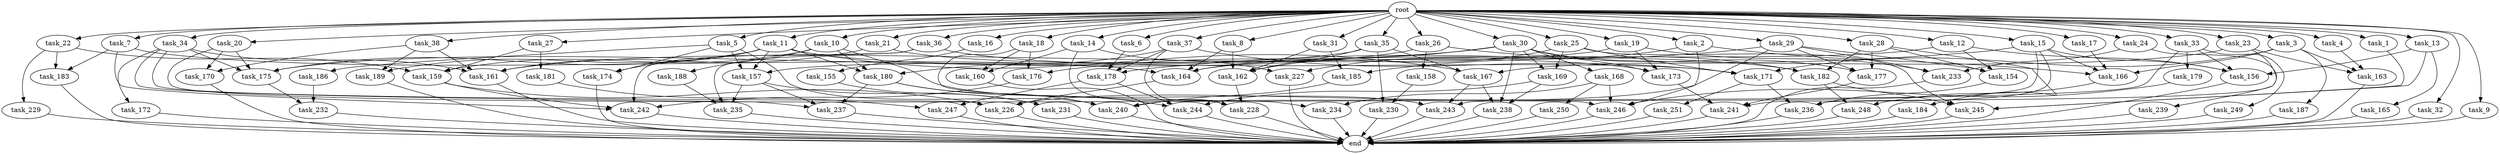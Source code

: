 digraph G {
  task_12 [size="2.048000"];
  task_160 [size="2010044694.528000"];
  task_36 [size="2.048000"];
  task_180 [size="3109556322.304000"];
  task_19 [size="2.048000"];
  task_249 [size="1391569403.904000"];
  root [size="0.000000"];
  task_10 [size="2.048000"];
  task_168 [size="68719476.736000"];
  task_18 [size="2.048000"];
  task_1 [size="2.048000"];
  task_189 [size="2010044694.528000"];
  task_183 [size="1546188226.560000"];
  task_161 [size="3332894621.696000"];
  task_4 [size="2.048000"];
  task_154 [size="1700807049.216000"];
  task_33 [size="2.048000"];
  task_235 [size="2405181685.760000"];
  task_234 [size="1546188226.560000"];
  task_8 [size="2.048000"];
  task_15 [size="2.048000"];
  task_5 [size="2.048000"];
  end [size="0.000000"];
  task_228 [size="1305670057.984000"];
  task_27 [size="2.048000"];
  task_246 [size="4363686772.736000"];
  task_167 [size="2851858284.544000"];
  task_14 [size="2.048000"];
  task_21 [size="2.048000"];
  task_38 [size="2.048000"];
  task_241 [size="2559800508.416000"];
  task_16 [size="2.048000"];
  task_7 [size="2.048000"];
  task_242 [size="3401614098.432000"];
  task_227 [size="2336462209.024000"];
  task_26 [size="2.048000"];
  task_177 [size="1340029796.352000"];
  task_239 [size="274877906.944000"];
  task_158 [size="274877906.944000"];
  task_176 [size="1460288880.640000"];
  task_30 [size="2.048000"];
  task_245 [size="2765958938.624000"];
  task_172 [size="1717986918.400000"];
  task_164 [size="4930622455.808001"];
  task_226 [size="3470333575.168000"];
  task_174 [size="1666447310.848000"];
  task_171 [size="2834678415.360000"];
  task_165 [size="274877906.944000"];
  task_179 [size="1391569403.904000"];
  task_182 [size="2095944040.448000"];
  task_237 [size="3435973836.800000"];
  task_231 [size="2010044694.528000"];
  task_17 [size="2.048000"];
  task_169 [size="1786706395.136000"];
  task_166 [size="3968549781.504000"];
  task_31 [size="2.048000"];
  task_170 [size="2010044694.528000"];
  task_159 [size="2972117368.832000"];
  task_35 [size="2.048000"];
  task_3 [size="2.048000"];
  task_187 [size="429496729.600000"];
  task_247 [size="1168231104.512000"];
  task_230 [size="1116691496.960000"];
  task_181 [size="1717986918.400000"];
  task_162 [size="2456721293.312000"];
  task_232 [size="893353197.568000"];
  task_184 [size="429496729.600000"];
  task_22 [size="2.048000"];
  task_2 [size="2.048000"];
  task_29 [size="2.048000"];
  task_244 [size="1443109011.456000"];
  task_28 [size="2.048000"];
  task_229 [size="154618822.656000"];
  task_163 [size="2439541424.128000"];
  task_175 [size="4776003633.152000"];
  task_233 [size="1271310319.616000"];
  task_23 [size="2.048000"];
  task_25 [size="2.048000"];
  task_6 [size="2.048000"];
  task_32 [size="2.048000"];
  task_188 [size="1099511627.776000"];
  task_250 [size="154618822.656000"];
  task_20 [size="2.048000"];
  task_243 [size="2559800508.416000"];
  task_238 [size="412316860.416000"];
  task_9 [size="2.048000"];
  task_37 [size="2.048000"];
  task_236 [size="1872605741.056000"];
  task_155 [size="274877906.944000"];
  task_248 [size="2336462209.024000"];
  task_185 [size="996432412.672000"];
  task_156 [size="3487513444.352000"];
  task_186 [size="274877906.944000"];
  task_34 [size="2.048000"];
  task_240 [size="3195455668.224000"];
  task_173 [size="1065151889.408000"];
  task_157 [size="2508260900.864000"];
  task_178 [size="2439541424.128000"];
  task_13 [size="2.048000"];
  task_251 [size="154618822.656000"];
  task_24 [size="2.048000"];
  task_11 [size="2.048000"];

  task_12 -> task_156 [size="209715200.000000"];
  task_12 -> task_154 [size="209715200.000000"];
  task_12 -> task_164 [size="209715200.000000"];
  task_160 -> end [size="1.000000"];
  task_36 -> task_235 [size="33554432.000000"];
  task_36 -> task_242 [size="33554432.000000"];
  task_36 -> task_171 [size="33554432.000000"];
  task_180 -> task_240 [size="536870912.000000"];
  task_180 -> task_244 [size="536870912.000000"];
  task_180 -> task_237 [size="536870912.000000"];
  task_19 -> task_161 [size="75497472.000000"];
  task_19 -> task_173 [size="75497472.000000"];
  task_19 -> task_233 [size="75497472.000000"];
  task_249 -> end [size="1.000000"];
  root -> task_12 [size="1.000000"];
  root -> task_35 [size="1.000000"];
  root -> task_14 [size="1.000000"];
  root -> task_36 [size="1.000000"];
  root -> task_37 [size="1.000000"];
  root -> task_6 [size="1.000000"];
  root -> task_32 [size="1.000000"];
  root -> task_38 [size="1.000000"];
  root -> task_19 [size="1.000000"];
  root -> task_20 [size="1.000000"];
  root -> task_16 [size="1.000000"];
  root -> task_9 [size="1.000000"];
  root -> task_31 [size="1.000000"];
  root -> task_10 [size="1.000000"];
  root -> task_1 [size="1.000000"];
  root -> task_18 [size="1.000000"];
  root -> task_5 [size="1.000000"];
  root -> task_2 [size="1.000000"];
  root -> task_4 [size="1.000000"];
  root -> task_27 [size="1.000000"];
  root -> task_11 [size="1.000000"];
  root -> task_23 [size="1.000000"];
  root -> task_3 [size="1.000000"];
  root -> task_26 [size="1.000000"];
  root -> task_7 [size="1.000000"];
  root -> task_34 [size="1.000000"];
  root -> task_17 [size="1.000000"];
  root -> task_33 [size="1.000000"];
  root -> task_15 [size="1.000000"];
  root -> task_22 [size="1.000000"];
  root -> task_29 [size="1.000000"];
  root -> task_8 [size="1.000000"];
  root -> task_30 [size="1.000000"];
  root -> task_13 [size="1.000000"];
  root -> task_25 [size="1.000000"];
  root -> task_24 [size="1.000000"];
  root -> task_21 [size="1.000000"];
  root -> task_28 [size="1.000000"];
  task_10 -> task_180 [size="536870912.000000"];
  task_10 -> task_243 [size="536870912.000000"];
  task_10 -> task_159 [size="536870912.000000"];
  task_10 -> task_188 [size="536870912.000000"];
  task_168 -> task_250 [size="75497472.000000"];
  task_168 -> task_234 [size="75497472.000000"];
  task_168 -> task_246 [size="75497472.000000"];
  task_18 -> task_234 [size="679477248.000000"];
  task_18 -> task_160 [size="679477248.000000"];
  task_18 -> task_176 [size="679477248.000000"];
  task_1 -> task_245 [size="75497472.000000"];
  task_189 -> end [size="1.000000"];
  task_183 -> end [size="1.000000"];
  task_161 -> end [size="1.000000"];
  task_4 -> task_163 [size="679477248.000000"];
  task_154 -> task_236 [size="536870912.000000"];
  task_33 -> task_156 [size="679477248.000000"];
  task_33 -> task_240 [size="679477248.000000"];
  task_33 -> task_179 [size="679477248.000000"];
  task_33 -> task_249 [size="679477248.000000"];
  task_235 -> end [size="1.000000"];
  task_234 -> end [size="1.000000"];
  task_8 -> task_162 [size="679477248.000000"];
  task_8 -> task_164 [size="679477248.000000"];
  task_15 -> task_156 [size="679477248.000000"];
  task_15 -> task_166 [size="679477248.000000"];
  task_15 -> task_241 [size="679477248.000000"];
  task_15 -> task_243 [size="679477248.000000"];
  task_15 -> task_178 [size="679477248.000000"];
  task_5 -> task_240 [size="134217728.000000"];
  task_5 -> task_157 [size="134217728.000000"];
  task_5 -> task_174 [size="134217728.000000"];
  task_5 -> task_186 [size="134217728.000000"];
  task_228 -> end [size="1.000000"];
  task_27 -> task_159 [size="838860800.000000"];
  task_27 -> task_181 [size="838860800.000000"];
  task_246 -> end [size="1.000000"];
  task_167 -> task_243 [size="33554432.000000"];
  task_167 -> task_238 [size="33554432.000000"];
  task_14 -> task_227 [size="301989888.000000"];
  task_14 -> task_160 [size="301989888.000000"];
  task_14 -> task_228 [size="301989888.000000"];
  task_21 -> task_161 [size="411041792.000000"];
  task_21 -> task_173 [size="411041792.000000"];
  task_38 -> task_170 [size="301989888.000000"];
  task_38 -> task_161 [size="301989888.000000"];
  task_38 -> task_189 [size="301989888.000000"];
  task_241 -> end [size="1.000000"];
  task_16 -> task_155 [size="134217728.000000"];
  task_7 -> task_183 [size="679477248.000000"];
  task_7 -> task_242 [size="679477248.000000"];
  task_7 -> task_164 [size="679477248.000000"];
  task_242 -> end [size="1.000000"];
  task_227 -> end [size="1.000000"];
  task_26 -> task_158 [size="134217728.000000"];
  task_26 -> task_175 [size="134217728.000000"];
  task_26 -> task_182 [size="134217728.000000"];
  task_177 -> task_241 [size="536870912.000000"];
  task_239 -> end [size="1.000000"];
  task_158 -> task_230 [size="134217728.000000"];
  task_176 -> task_242 [size="536870912.000000"];
  task_30 -> task_162 [size="33554432.000000"];
  task_30 -> task_169 [size="33554432.000000"];
  task_30 -> task_173 [size="33554432.000000"];
  task_30 -> task_238 [size="33554432.000000"];
  task_30 -> task_177 [size="33554432.000000"];
  task_30 -> task_168 [size="33554432.000000"];
  task_30 -> task_176 [size="33554432.000000"];
  task_245 -> end [size="1.000000"];
  task_172 -> end [size="1.000000"];
  task_164 -> task_226 [size="33554432.000000"];
  task_226 -> end [size="1.000000"];
  task_174 -> end [size="1.000000"];
  task_171 -> task_236 [size="75497472.000000"];
  task_171 -> task_251 [size="75497472.000000"];
  task_165 -> end [size="1.000000"];
  task_179 -> task_246 [size="536870912.000000"];
  task_182 -> task_245 [size="301989888.000000"];
  task_182 -> task_248 [size="301989888.000000"];
  task_237 -> end [size="1.000000"];
  task_231 -> end [size="1.000000"];
  task_17 -> task_166 [size="209715200.000000"];
  task_169 -> task_244 [size="134217728.000000"];
  task_169 -> task_238 [size="134217728.000000"];
  task_166 -> task_248 [size="838860800.000000"];
  task_31 -> task_185 [size="75497472.000000"];
  task_31 -> task_162 [size="75497472.000000"];
  task_170 -> end [size="1.000000"];
  task_159 -> task_226 [size="411041792.000000"];
  task_159 -> task_242 [size="411041792.000000"];
  task_35 -> task_230 [size="411041792.000000"];
  task_35 -> task_167 [size="411041792.000000"];
  task_35 -> task_157 [size="411041792.000000"];
  task_35 -> task_162 [size="411041792.000000"];
  task_3 -> task_163 [size="209715200.000000"];
  task_3 -> task_187 [size="209715200.000000"];
  task_3 -> task_166 [size="209715200.000000"];
  task_3 -> task_171 [size="209715200.000000"];
  task_187 -> end [size="1.000000"];
  task_247 -> end [size="1.000000"];
  task_230 -> end [size="1.000000"];
  task_181 -> task_247 [size="536870912.000000"];
  task_162 -> task_228 [size="33554432.000000"];
  task_232 -> end [size="1.000000"];
  task_184 -> end [size="1.000000"];
  task_22 -> task_183 [size="75497472.000000"];
  task_22 -> task_229 [size="75497472.000000"];
  task_22 -> task_159 [size="75497472.000000"];
  task_2 -> task_227 [size="838860800.000000"];
  task_2 -> task_246 [size="838860800.000000"];
  task_2 -> task_166 [size="838860800.000000"];
  task_29 -> task_177 [size="411041792.000000"];
  task_29 -> task_154 [size="411041792.000000"];
  task_29 -> task_226 [size="411041792.000000"];
  task_29 -> task_185 [size="411041792.000000"];
  task_29 -> task_233 [size="411041792.000000"];
  task_244 -> end [size="1.000000"];
  task_28 -> task_177 [size="209715200.000000"];
  task_28 -> task_184 [size="209715200.000000"];
  task_28 -> task_154 [size="209715200.000000"];
  task_28 -> task_182 [size="209715200.000000"];
  task_229 -> end [size="1.000000"];
  task_163 -> end [size="1.000000"];
  task_175 -> task_232 [size="134217728.000000"];
  task_233 -> end [size="1.000000"];
  task_23 -> task_163 [size="301989888.000000"];
  task_23 -> task_236 [size="301989888.000000"];
  task_23 -> task_167 [size="301989888.000000"];
  task_25 -> task_245 [size="838860800.000000"];
  task_25 -> task_164 [size="838860800.000000"];
  task_25 -> task_169 [size="838860800.000000"];
  task_25 -> task_171 [size="838860800.000000"];
  task_6 -> task_178 [size="209715200.000000"];
  task_32 -> end [size="1.000000"];
  task_188 -> task_235 [size="838860800.000000"];
  task_250 -> end [size="1.000000"];
  task_20 -> task_170 [size="679477248.000000"];
  task_20 -> task_175 [size="679477248.000000"];
  task_20 -> task_246 [size="679477248.000000"];
  task_243 -> end [size="1.000000"];
  task_238 -> end [size="1.000000"];
  task_9 -> end [size="1.000000"];
  task_37 -> task_180 [size="301989888.000000"];
  task_37 -> task_171 [size="301989888.000000"];
  task_37 -> task_228 [size="301989888.000000"];
  task_37 -> task_178 [size="301989888.000000"];
  task_236 -> end [size="1.000000"];
  task_155 -> task_231 [size="679477248.000000"];
  task_248 -> end [size="1.000000"];
  task_185 -> task_240 [size="209715200.000000"];
  task_156 -> end [size="1.000000"];
  task_186 -> task_232 [size="301989888.000000"];
  task_34 -> task_172 [size="838860800.000000"];
  task_34 -> task_175 [size="838860800.000000"];
  task_34 -> task_161 [size="838860800.000000"];
  task_34 -> task_226 [size="838860800.000000"];
  task_34 -> task_237 [size="838860800.000000"];
  task_240 -> end [size="1.000000"];
  task_173 -> task_241 [size="33554432.000000"];
  task_157 -> task_235 [size="301989888.000000"];
  task_157 -> task_231 [size="301989888.000000"];
  task_157 -> task_237 [size="301989888.000000"];
  task_178 -> task_247 [size="33554432.000000"];
  task_178 -> task_244 [size="33554432.000000"];
  task_13 -> task_156 [size="134217728.000000"];
  task_13 -> task_245 [size="134217728.000000"];
  task_13 -> task_165 [size="134217728.000000"];
  task_251 -> end [size="1.000000"];
  task_24 -> task_239 [size="134217728.000000"];
  task_24 -> task_233 [size="134217728.000000"];
  task_11 -> task_175 [size="679477248.000000"];
  task_11 -> task_167 [size="679477248.000000"];
  task_11 -> task_174 [size="679477248.000000"];
  task_11 -> task_157 [size="679477248.000000"];
  task_11 -> task_182 [size="679477248.000000"];
  task_11 -> task_180 [size="679477248.000000"];
  task_11 -> task_189 [size="679477248.000000"];
}
